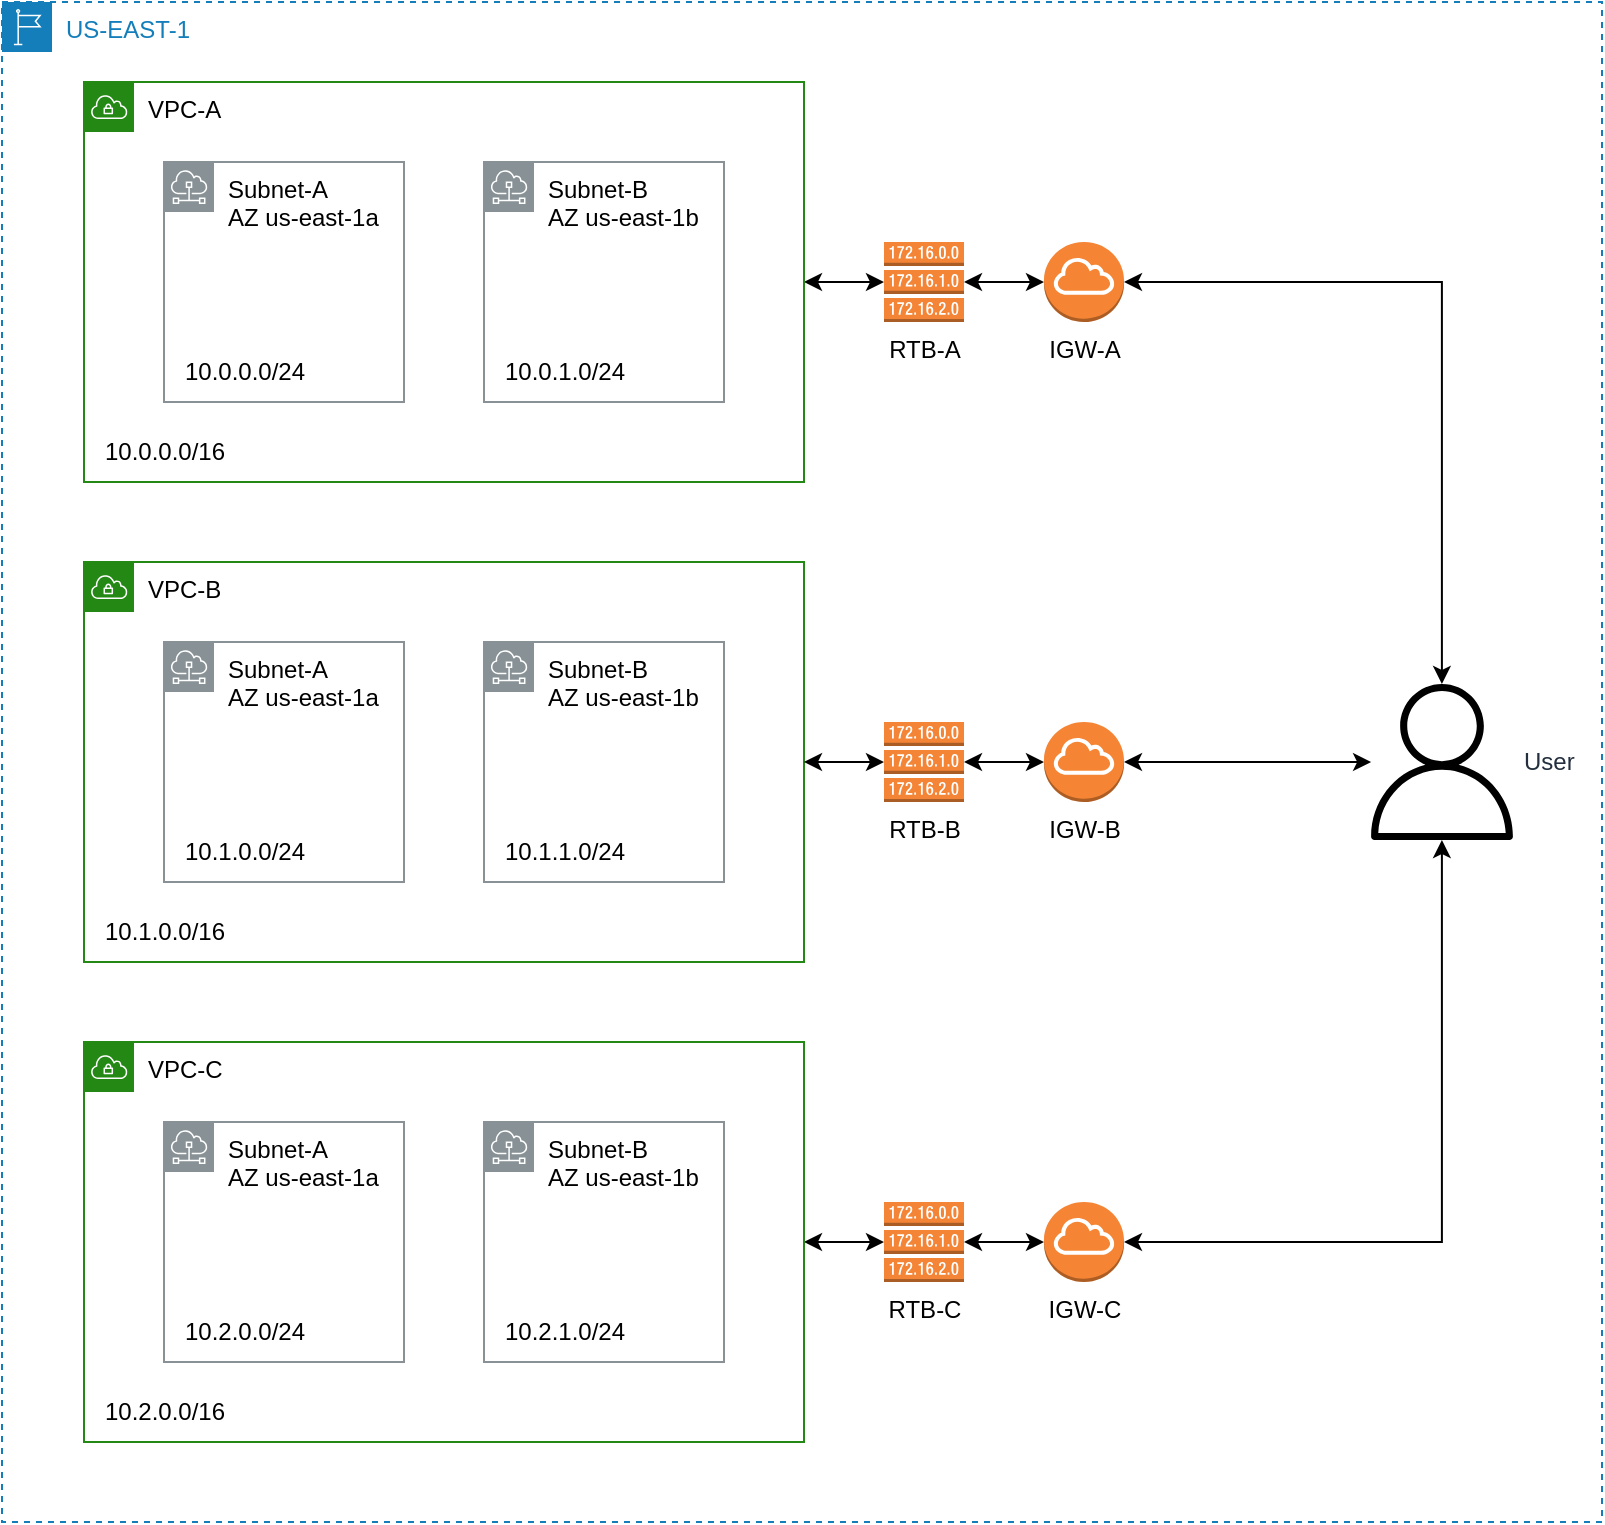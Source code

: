 <mxfile version="21.8.2" type="onedrive">
  <diagram name="Página-1" id="8vOCMGq9Db-oYrMsrCSz">
    <mxGraphModel grid="1" page="1" gridSize="10" guides="1" tooltips="1" connect="1" arrows="1" fold="1" pageScale="1" pageWidth="1169" pageHeight="827" math="0" shadow="0">
      <root>
        <mxCell id="0" />
        <mxCell id="1" parent="0" />
        <mxCell id="2oalA3tOq5FAqZsgF3-6-32" value="US-EAST-1" style="points=[[0,0],[0.25,0],[0.5,0],[0.75,0],[1,0],[1,0.25],[1,0.5],[1,0.75],[1,1],[0.75,1],[0.5,1],[0.25,1],[0,1],[0,0.75],[0,0.5],[0,0.25]];outlineConnect=0;gradientColor=none;html=1;whiteSpace=wrap;fontSize=12;fontStyle=0;container=1;pointerEvents=0;collapsible=0;recursiveResize=0;shape=mxgraph.aws4.group;grIcon=mxgraph.aws4.group_region;strokeColor=#147EBA;fillColor=none;verticalAlign=top;align=left;spacingLeft=30;fontColor=#147EBA;dashed=1;" vertex="1" parent="1">
          <mxGeometry x="200" y="40" width="800" height="760" as="geometry" />
        </mxCell>
        <mxCell id="udO7s71QOQY4Y83nF6gR-25" style="edgeStyle=orthogonalEdgeStyle;rounded=0;orthogonalLoop=1;jettySize=auto;html=1;startArrow=classic;startFill=1;" edge="1" parent="2oalA3tOq5FAqZsgF3-6-32" source="udO7s71QOQY4Y83nF6gR-10" target="2oalA3tOq5FAqZsgF3-6-26">
          <mxGeometry relative="1" as="geometry" />
        </mxCell>
        <mxCell id="udO7s71QOQY4Y83nF6gR-10" value="RTB-C" style="outlineConnect=0;dashed=0;verticalLabelPosition=bottom;verticalAlign=top;align=center;html=1;shape=mxgraph.aws3.route_table;fillColor=#F58536;gradientColor=none;" vertex="1" parent="2oalA3tOq5FAqZsgF3-6-32">
          <mxGeometry x="441" y="600" width="40" height="40" as="geometry" />
        </mxCell>
        <mxCell id="udO7s71QOQY4Y83nF6gR-29" style="edgeStyle=orthogonalEdgeStyle;rounded=0;orthogonalLoop=1;jettySize=auto;html=1;startArrow=classic;startFill=1;" edge="1" parent="2oalA3tOq5FAqZsgF3-6-32" source="2oalA3tOq5FAqZsgF3-6-26" target="udO7s71QOQY4Y83nF6gR-26">
          <mxGeometry relative="1" as="geometry" />
        </mxCell>
        <mxCell id="2oalA3tOq5FAqZsgF3-6-26" value="IGW-C" style="outlineConnect=0;dashed=0;verticalLabelPosition=bottom;verticalAlign=top;align=center;html=1;shape=mxgraph.aws3.internet_gateway;fillColor=#F58534;gradientColor=none;labelPosition=center;" vertex="1" parent="2oalA3tOq5FAqZsgF3-6-32">
          <mxGeometry x="521" y="600" width="40" height="40" as="geometry" />
        </mxCell>
        <mxCell id="udO7s71QOQY4Y83nF6gR-28" style="edgeStyle=orthogonalEdgeStyle;rounded=0;orthogonalLoop=1;jettySize=auto;html=1;startArrow=classic;startFill=1;" edge="1" parent="2oalA3tOq5FAqZsgF3-6-32" source="2oalA3tOq5FAqZsgF3-6-23" target="udO7s71QOQY4Y83nF6gR-26">
          <mxGeometry relative="1" as="geometry">
            <Array as="points">
              <mxPoint x="651" y="380" />
              <mxPoint x="651" y="380" />
            </Array>
          </mxGeometry>
        </mxCell>
        <mxCell id="2oalA3tOq5FAqZsgF3-6-23" value="IGW-B" style="outlineConnect=0;dashed=0;verticalLabelPosition=bottom;verticalAlign=top;align=center;html=1;shape=mxgraph.aws3.internet_gateway;fillColor=#F58534;gradientColor=none;" vertex="1" parent="2oalA3tOq5FAqZsgF3-6-32">
          <mxGeometry x="521" y="360" width="40" height="40" as="geometry" />
        </mxCell>
        <mxCell id="udO7s71QOQY4Y83nF6gR-27" style="edgeStyle=orthogonalEdgeStyle;rounded=0;orthogonalLoop=1;jettySize=auto;html=1;startArrow=classic;startFill=1;" edge="1" parent="2oalA3tOq5FAqZsgF3-6-32" source="2oalA3tOq5FAqZsgF3-6-21" target="udO7s71QOQY4Y83nF6gR-26">
          <mxGeometry relative="1" as="geometry" />
        </mxCell>
        <mxCell id="2oalA3tOq5FAqZsgF3-6-21" value="IGW-A" style="outlineConnect=0;dashed=0;verticalLabelPosition=bottom;verticalAlign=top;align=center;html=1;shape=mxgraph.aws3.internet_gateway;fillColor=#F58534;gradientColor=none;" vertex="1" parent="2oalA3tOq5FAqZsgF3-6-32">
          <mxGeometry x="521" y="120" width="40" height="40" as="geometry" />
        </mxCell>
        <mxCell id="udO7s71QOQY4Y83nF6gR-24" style="edgeStyle=orthogonalEdgeStyle;rounded=0;orthogonalLoop=1;jettySize=auto;html=1;startArrow=classic;startFill=1;" edge="1" parent="2oalA3tOq5FAqZsgF3-6-32" source="2oalA3tOq5FAqZsgF3-6-7" target="udO7s71QOQY4Y83nF6gR-10">
          <mxGeometry relative="1" as="geometry" />
        </mxCell>
        <mxCell id="2oalA3tOq5FAqZsgF3-6-7" value="VPC-C" style="points=[[0,0],[0.25,0],[0.5,0],[0.75,0],[1,0],[1,0.25],[1,0.5],[1,0.75],[1,1],[0.75,1],[0.5,1],[0.25,1],[0,1],[0,0.75],[0,0.5],[0,0.25]];outlineConnect=0;gradientColor=none;html=1;whiteSpace=wrap;fontSize=12;fontStyle=0;container=1;pointerEvents=0;collapsible=0;recursiveResize=0;shape=mxgraph.aws4.group;grIcon=mxgraph.aws4.group_vpc;strokeColor=#248814;fillColor=none;verticalAlign=top;align=left;spacingLeft=30;fontColor=#000000;dashed=0;" vertex="1" parent="2oalA3tOq5FAqZsgF3-6-32">
          <mxGeometry x="41" y="520" width="360" height="200" as="geometry" />
        </mxCell>
        <mxCell id="2oalA3tOq5FAqZsgF3-6-8" value="10.2.0.0/16 " style="text;html=1;align=center;verticalAlign=middle;resizable=0;points=[];autosize=1;strokeColor=none;fillColor=none;" vertex="1" parent="2oalA3tOq5FAqZsgF3-6-7">
          <mxGeometry y="170" width="80" height="30" as="geometry" />
        </mxCell>
        <mxCell id="2oalA3tOq5FAqZsgF3-6-15" value="Subnet-A&lt;br&gt;AZ us-east-1a" style="sketch=0;outlineConnect=0;gradientColor=none;html=1;whiteSpace=wrap;fontSize=12;fontStyle=0;shape=mxgraph.aws4.group;grIcon=mxgraph.aws4.group_subnet;strokeColor=#879196;fillColor=none;verticalAlign=top;align=left;spacingLeft=30;fontColor=#000000;dashed=0;" vertex="1" parent="2oalA3tOq5FAqZsgF3-6-7">
          <mxGeometry x="40" y="40" width="120" height="120" as="geometry" />
        </mxCell>
        <mxCell id="2oalA3tOq5FAqZsgF3-6-16" value="Subnet-B&lt;br&gt;AZ us-east-1b" style="sketch=0;outlineConnect=0;gradientColor=none;html=1;whiteSpace=wrap;fontSize=12;fontStyle=0;shape=mxgraph.aws4.group;grIcon=mxgraph.aws4.group_subnet;strokeColor=#879196;fillColor=none;verticalAlign=top;align=left;spacingLeft=30;fontColor=#000000;dashed=0;" vertex="1" parent="2oalA3tOq5FAqZsgF3-6-7">
          <mxGeometry x="200" y="40" width="120" height="120" as="geometry" />
        </mxCell>
        <mxCell id="2oalA3tOq5FAqZsgF3-6-17" value="10.2.0.0/24" style="text;html=1;align=center;verticalAlign=middle;resizable=0;points=[];autosize=1;strokeColor=none;fillColor=none;" vertex="1" parent="2oalA3tOq5FAqZsgF3-6-7">
          <mxGeometry x="40" y="130" width="80" height="30" as="geometry" />
        </mxCell>
        <mxCell id="2oalA3tOq5FAqZsgF3-6-18" value="10.2.1.0/24" style="text;html=1;align=center;verticalAlign=middle;resizable=0;points=[];autosize=1;strokeColor=none;fillColor=none;" vertex="1" parent="2oalA3tOq5FAqZsgF3-6-7">
          <mxGeometry x="200" y="130" width="80" height="30" as="geometry" />
        </mxCell>
        <mxCell id="2oalA3tOq5FAqZsgF3-6-5" value="VPC-B" style="points=[[0,0],[0.25,0],[0.5,0],[0.75,0],[1,0],[1,0.25],[1,0.5],[1,0.75],[1,1],[0.75,1],[0.5,1],[0.25,1],[0,1],[0,0.75],[0,0.5],[0,0.25]];outlineConnect=0;gradientColor=none;html=1;whiteSpace=wrap;fontSize=12;fontStyle=0;container=1;pointerEvents=0;collapsible=0;recursiveResize=0;shape=mxgraph.aws4.group;grIcon=mxgraph.aws4.group_vpc;strokeColor=#248814;fillColor=none;verticalAlign=top;align=left;spacingLeft=30;fontColor=#000000;dashed=0;" vertex="1" parent="2oalA3tOq5FAqZsgF3-6-32">
          <mxGeometry x="41" y="280" width="360" height="200" as="geometry" />
        </mxCell>
        <mxCell id="2oalA3tOq5FAqZsgF3-6-6" value="10.1.0.0/16 " style="text;html=1;align=center;verticalAlign=middle;resizable=0;points=[];autosize=1;strokeColor=none;fillColor=none;" vertex="1" parent="2oalA3tOq5FAqZsgF3-6-5">
          <mxGeometry y="170" width="80" height="30" as="geometry" />
        </mxCell>
        <mxCell id="2oalA3tOq5FAqZsgF3-6-13" value="Subnet-A&lt;br&gt;AZ us-east-1a" style="sketch=0;outlineConnect=0;gradientColor=none;html=1;whiteSpace=wrap;fontSize=12;fontStyle=0;shape=mxgraph.aws4.group;grIcon=mxgraph.aws4.group_subnet;strokeColor=#879196;fillColor=none;verticalAlign=top;align=left;spacingLeft=30;fontColor=#000000;dashed=0;" vertex="1" parent="2oalA3tOq5FAqZsgF3-6-5">
          <mxGeometry x="40" y="40" width="120" height="120" as="geometry" />
        </mxCell>
        <mxCell id="2oalA3tOq5FAqZsgF3-6-14" value="Subnet-B&lt;br&gt;AZ us-east-1b" style="sketch=0;outlineConnect=0;gradientColor=none;html=1;whiteSpace=wrap;fontSize=12;fontStyle=0;shape=mxgraph.aws4.group;grIcon=mxgraph.aws4.group_subnet;strokeColor=#879196;fillColor=none;verticalAlign=top;align=left;spacingLeft=30;fontColor=#000000;dashed=0;" vertex="1" parent="2oalA3tOq5FAqZsgF3-6-5">
          <mxGeometry x="200" y="40" width="120" height="120" as="geometry" />
        </mxCell>
        <mxCell id="2oalA3tOq5FAqZsgF3-6-20" value="10.1.1.0/24" style="text;html=1;align=center;verticalAlign=middle;resizable=0;points=[];autosize=1;strokeColor=none;fillColor=none;" vertex="1" parent="2oalA3tOq5FAqZsgF3-6-5">
          <mxGeometry x="200" y="130" width="80" height="30" as="geometry" />
        </mxCell>
        <mxCell id="2oalA3tOq5FAqZsgF3-6-19" value="10.1.0.0/24" style="text;html=1;align=center;verticalAlign=middle;resizable=0;points=[];autosize=1;strokeColor=none;fillColor=none;" vertex="1" parent="2oalA3tOq5FAqZsgF3-6-5">
          <mxGeometry x="40" y="130" width="80" height="30" as="geometry" />
        </mxCell>
        <mxCell id="udO7s71QOQY4Y83nF6gR-21" style="edgeStyle=orthogonalEdgeStyle;rounded=0;orthogonalLoop=1;jettySize=auto;html=1;startArrow=classic;startFill=1;" edge="1" parent="2oalA3tOq5FAqZsgF3-6-32" source="udO7s71QOQY4Y83nF6gR-15" target="2oalA3tOq5FAqZsgF3-6-23">
          <mxGeometry relative="1" as="geometry" />
        </mxCell>
        <mxCell id="udO7s71QOQY4Y83nF6gR-15" value="RTB-B" style="outlineConnect=0;dashed=0;verticalLabelPosition=bottom;verticalAlign=top;align=center;html=1;shape=mxgraph.aws3.route_table;fillColor=#F58536;gradientColor=none;" vertex="1" parent="2oalA3tOq5FAqZsgF3-6-32">
          <mxGeometry x="441" y="360" width="40" height="40" as="geometry" />
        </mxCell>
        <mxCell id="udO7s71QOQY4Y83nF6gR-22" style="edgeStyle=orthogonalEdgeStyle;rounded=0;orthogonalLoop=1;jettySize=auto;html=1;startArrow=classic;startFill=1;" edge="1" parent="2oalA3tOq5FAqZsgF3-6-32" source="2oalA3tOq5FAqZsgF3-6-3" target="udO7s71QOQY4Y83nF6gR-19">
          <mxGeometry relative="1" as="geometry" />
        </mxCell>
        <mxCell id="2oalA3tOq5FAqZsgF3-6-3" value="VPC-A" style="points=[[0,0],[0.25,0],[0.5,0],[0.75,0],[1,0],[1,0.25],[1,0.5],[1,0.75],[1,1],[0.75,1],[0.5,1],[0.25,1],[0,1],[0,0.75],[0,0.5],[0,0.25]];outlineConnect=0;gradientColor=none;html=1;whiteSpace=wrap;fontSize=12;fontStyle=0;container=1;pointerEvents=0;collapsible=0;recursiveResize=0;shape=mxgraph.aws4.group;grIcon=mxgraph.aws4.group_vpc;strokeColor=#248814;fillColor=none;verticalAlign=top;align=left;spacingLeft=30;fontColor=#000000;dashed=0;" vertex="1" parent="2oalA3tOq5FAqZsgF3-6-32">
          <mxGeometry x="41" y="40" width="360" height="200" as="geometry" />
        </mxCell>
        <mxCell id="2oalA3tOq5FAqZsgF3-6-4" value="10.0.0.0/16 " style="text;html=1;align=center;verticalAlign=middle;resizable=0;points=[];autosize=1;strokeColor=none;fillColor=none;" vertex="1" parent="2oalA3tOq5FAqZsgF3-6-3">
          <mxGeometry y="170" width="80" height="30" as="geometry" />
        </mxCell>
        <mxCell id="2oalA3tOq5FAqZsgF3-6-9" value="Subnet-A&lt;br&gt;AZ us-east-1a" style="sketch=0;outlineConnect=0;gradientColor=none;html=1;whiteSpace=wrap;fontSize=12;fontStyle=0;shape=mxgraph.aws4.group;grIcon=mxgraph.aws4.group_subnet;strokeColor=#879196;fillColor=none;verticalAlign=top;align=left;spacingLeft=30;fontColor=#000000;dashed=0;" vertex="1" parent="2oalA3tOq5FAqZsgF3-6-3">
          <mxGeometry x="40" y="40" width="120" height="120" as="geometry" />
        </mxCell>
        <mxCell id="2oalA3tOq5FAqZsgF3-6-10" value="Subnet-B&lt;br&gt;AZ us-east-1b" style="sketch=0;outlineConnect=0;gradientColor=none;html=1;whiteSpace=wrap;fontSize=12;fontStyle=0;shape=mxgraph.aws4.group;grIcon=mxgraph.aws4.group_subnet;strokeColor=#879196;fillColor=none;verticalAlign=top;align=left;spacingLeft=30;fontColor=#000000;dashed=0;" vertex="1" parent="2oalA3tOq5FAqZsgF3-6-3">
          <mxGeometry x="200" y="40" width="120" height="120" as="geometry" />
        </mxCell>
        <mxCell id="2oalA3tOq5FAqZsgF3-6-11" value="10.0.0.0/24" style="text;html=1;align=center;verticalAlign=middle;resizable=0;points=[];autosize=1;strokeColor=none;fillColor=none;" vertex="1" parent="2oalA3tOq5FAqZsgF3-6-3">
          <mxGeometry x="40" y="130" width="80" height="30" as="geometry" />
        </mxCell>
        <mxCell id="2oalA3tOq5FAqZsgF3-6-12" value="10.0.1.0/24" style="text;html=1;align=center;verticalAlign=middle;resizable=0;points=[];autosize=1;strokeColor=none;fillColor=none;" vertex="1" parent="2oalA3tOq5FAqZsgF3-6-3">
          <mxGeometry x="200" y="130" width="80" height="30" as="geometry" />
        </mxCell>
        <mxCell id="udO7s71QOQY4Y83nF6gR-23" style="edgeStyle=orthogonalEdgeStyle;rounded=0;orthogonalLoop=1;jettySize=auto;html=1;startArrow=classic;startFill=1;" edge="1" parent="2oalA3tOq5FAqZsgF3-6-32" source="udO7s71QOQY4Y83nF6gR-19" target="2oalA3tOq5FAqZsgF3-6-21">
          <mxGeometry relative="1" as="geometry" />
        </mxCell>
        <mxCell id="udO7s71QOQY4Y83nF6gR-19" value="RTB-A" style="outlineConnect=0;dashed=0;verticalLabelPosition=bottom;verticalAlign=top;align=center;html=1;shape=mxgraph.aws3.route_table;fillColor=#F58536;gradientColor=none;" vertex="1" parent="2oalA3tOq5FAqZsgF3-6-32">
          <mxGeometry x="441" y="120" width="40" height="40" as="geometry" />
        </mxCell>
        <mxCell id="udO7s71QOQY4Y83nF6gR-20" style="edgeStyle=orthogonalEdgeStyle;rounded=0;orthogonalLoop=1;jettySize=auto;html=1;entryX=0;entryY=0.5;entryDx=0;entryDy=0;entryPerimeter=0;startArrow=classic;startFill=1;" edge="1" parent="2oalA3tOq5FAqZsgF3-6-32" source="2oalA3tOq5FAqZsgF3-6-5" target="udO7s71QOQY4Y83nF6gR-15">
          <mxGeometry relative="1" as="geometry" />
        </mxCell>
        <mxCell id="udO7s71QOQY4Y83nF6gR-26" value="User" style="sketch=0;outlineConnect=0;fontColor=#232F3E;gradientColor=none;fillColor=#000000;strokeColor=none;dashed=0;verticalLabelPosition=middle;verticalAlign=middle;align=left;html=1;fontSize=12;fontStyle=0;aspect=fixed;pointerEvents=1;shape=mxgraph.aws4.user;labelPosition=right;" vertex="1" parent="2oalA3tOq5FAqZsgF3-6-32">
          <mxGeometry x="681" y="341" width="78" height="78" as="geometry" />
        </mxCell>
      </root>
    </mxGraphModel>
  </diagram>
</mxfile>
